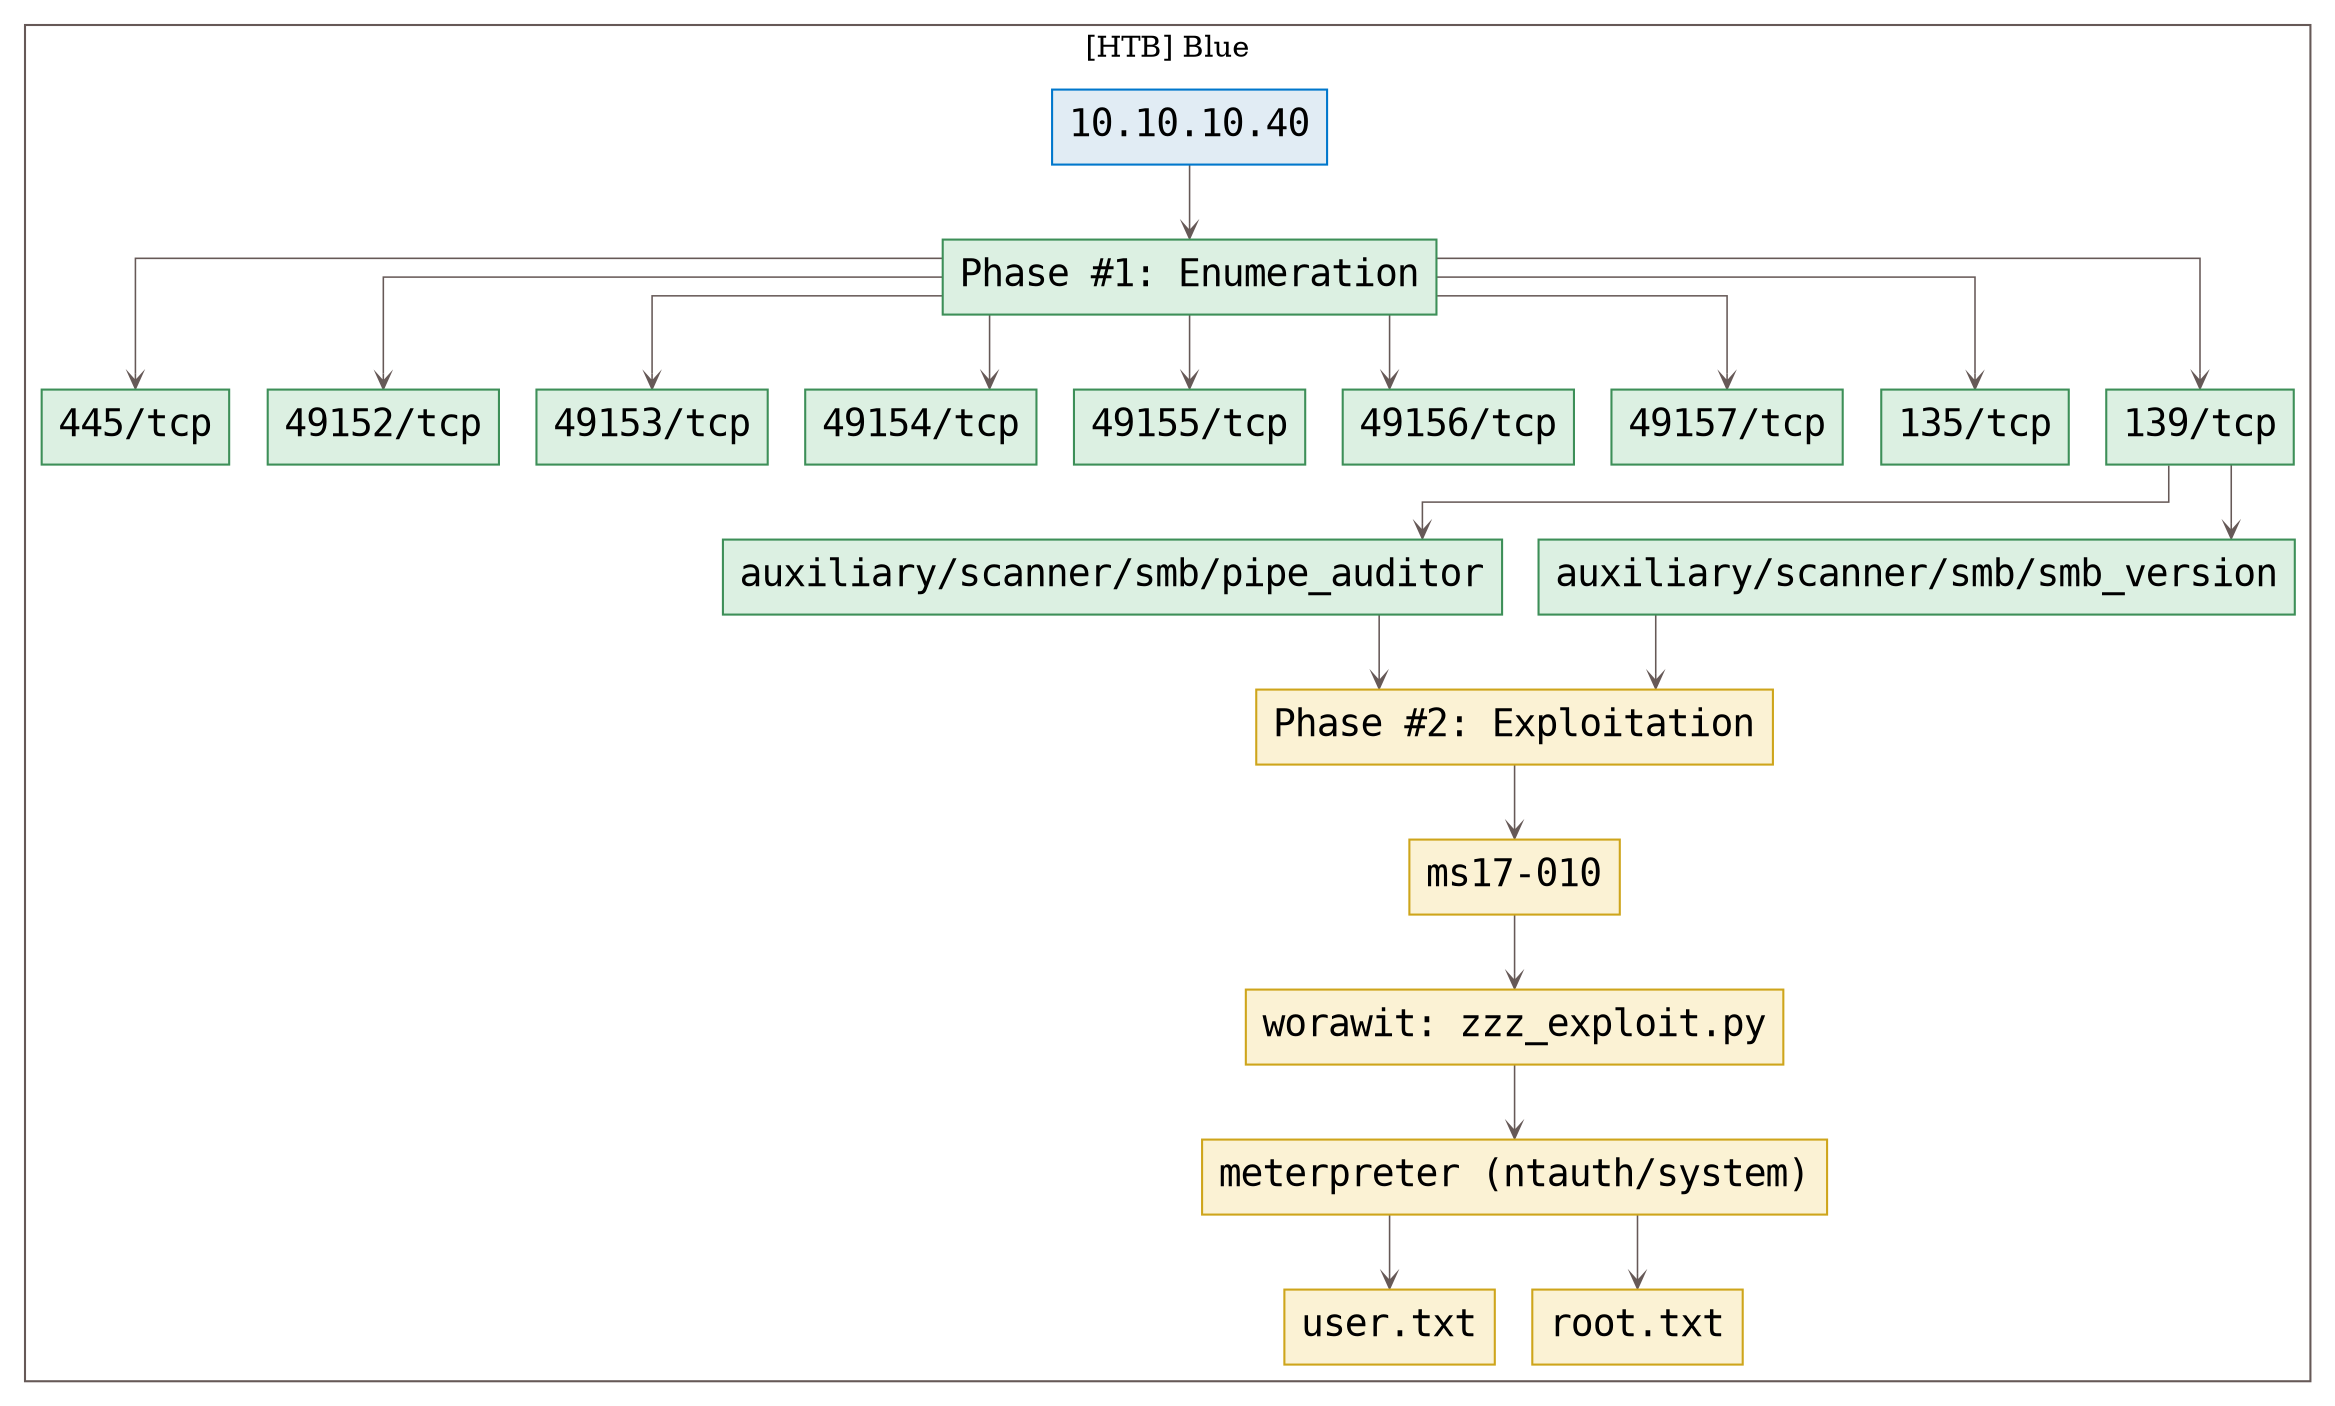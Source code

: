 digraph G {
  #rankdir=LR;
  nodesdictep=1.0; splines="ortho"; K=0.6; overlap=scale; fixedsize=true; resolution=72; bgcolor="#ffffff"; outputorder="edgesfirst";
  node [fontname="courier" fontsize=18 shape=box width=0.25 fillcolor="white" style="filled,solid"];
  edge [style=solid color="#665957" penwidth=0.75 arrowhead=vee arrowsize=0.75 ];

  0[label="10.10.10.40" color="#0077cc" fillcolor="#e1ecf4" tooltip="[HTB] Blue"];
  10[label="user.txt" color="#cea51b" fillcolor="#fbf2d4" tooltip="Phase #2:Exploitation"];
  11[label="root.txt" color="#cea51b" fillcolor="#fbf2d4" tooltip="Phase #2:Exploitation"];
  12[label="445/tcp" color="#3d8f58" fillcolor="#dcf0e2" tooltip="Phase #1:Enumeration"];
  13[label="49152/tcp" color="#3d8f58" fillcolor="#dcf0e2" tooltip="Phase #1:Enumeration"];
  14[label="49153/tcp" color="#3d8f58" fillcolor="#dcf0e2" tooltip="Phase #1:Enumeration"];
  15[label="49154/tcp" color="#3d8f58" fillcolor="#dcf0e2" tooltip="Phase #1:Enumeration"];
  16[label="49155/tcp" color="#3d8f58" fillcolor="#dcf0e2" tooltip="Phase #1:Enumeration"];
  17[label="49156/tcp" color="#3d8f58" fillcolor="#dcf0e2" tooltip="Phase #1:Enumeration"];
  18[label="49157/tcp" color="#3d8f58" fillcolor="#dcf0e2" tooltip="Phase #1:Enumeration"];
  1[label="Phase #1: Enumeration" color="#3d8f58" fillcolor="#dcf0e2" tooltip="Phase #1:Enumeration"];
  2[label="135/tcp" color="#3d8f58" fillcolor="#dcf0e2" tooltip="Phase #1:Enumeration"];
  3[label="139/tcp" color="#3d8f58" fillcolor="#dcf0e2" tooltip="Phase #1:Enumeration"];
  4[label="auxiliary/scanner/smb/pipe_auditor" color="#3d8f58" fillcolor="#dcf0e2" tooltip="Phase #1:Enumeration"];
  5[label="Phase #2: Exploitation" color="#cea51b" fillcolor="#fbf2d4" tooltip="Phase #2:Exploitation"];
  6[label="ms17-010" color="#cea51b" fillcolor="#fbf2d4" tooltip="Phase #2:Exploitation"];
  7[label="auxiliary/scanner/smb/smb_version" color="#3d8f58" fillcolor="#dcf0e2" tooltip="Phase #1:Enumeration"];
  8[label="worawit: zzz_exploit.py" color="#cea51b" fillcolor="#fbf2d4" tooltip="Phase #2:Exploitation"];
  9[label="meterpreter (ntauth/system)" color="#cea51b" fillcolor="#fbf2d4" tooltip="Phase #2:Exploitation"];

  subgraph cluster_0 {
    node [style="filled,solid"];
    label = "[HTB] Blue";
    color = "#665957";
    0 -> 1 [color="#665957"];
    1 -> 12 [color="#665957"];
    1 -> 13 [color="#665957"];
    1 -> 14 [color="#665957"];
    1 -> 15 [color="#665957"];
    1 -> 16 [color="#665957"];
    1 -> 17 [color="#665957"];
    1 -> 18 [color="#665957"];
    1 -> 2 [color="#665957"];
    1 -> 3 [color="#665957"];
    3 -> 4 [color="#665957"];
    3 -> 7 [color="#665957"];
    4 -> 5 [color="#665957"];
    5 -> 6 [color="#665957"];
    6 -> 8 [color="#665957"];
    7 -> 5 [color="#665957"];
    8 -> 9 [color="#665957"];
    9 -> 10 [color="#665957"];
    9 -> 11 [color="#665957"];
  }
}
